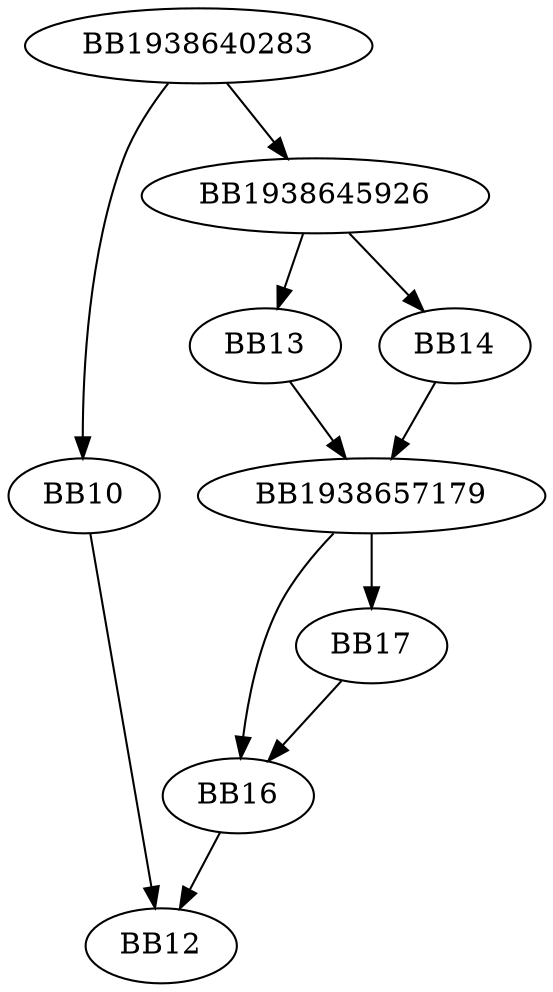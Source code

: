 digraph G{
	BB1938640283->BB10;
	BB1938640283->BB1938645926;
	BB10->BB12;
	BB1938645926->BB13;
	BB1938645926->BB14;
	BB14->BB1938657179;
	BB13->BB1938657179;
	BB1938657179->BB16;
	BB1938657179->BB17;
	BB17->BB16;
	BB16->BB12;
}
